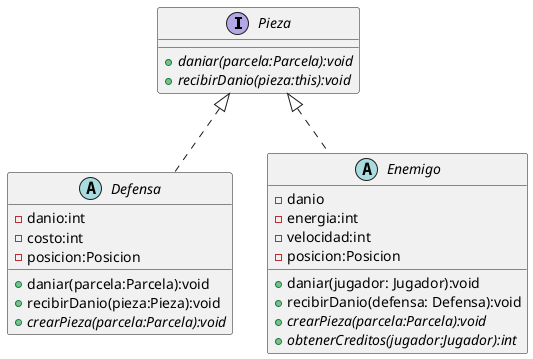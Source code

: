 @startuml
interface Pieza {
    {abstract}+daniar(parcela:Parcela):void
    {abstract}+recibirDanio(pieza:this):void
}

abstract Defensa {
    -danio:int
    -costo:int
    -posicion:Posicion
    +daniar(parcela:Parcela):void
    +recibirDanio(pieza:Pieza):void
    {abstract}+crearPieza(parcela:Parcela):void
}

abstract Enemigo {
    -danio
    -energia:int
    -velocidad:int
    -posicion:Posicion
    +daniar(jugador: Jugador):void
    +recibirDanio(defensa: Defensa):void
    {abstract}+crearPieza(parcela:Parcela):void
    {abstract}+obtenerCreditos(jugador:Jugador):int
}

Pieza <|.. Defensa
Pieza <|.. Enemigo
@enduml